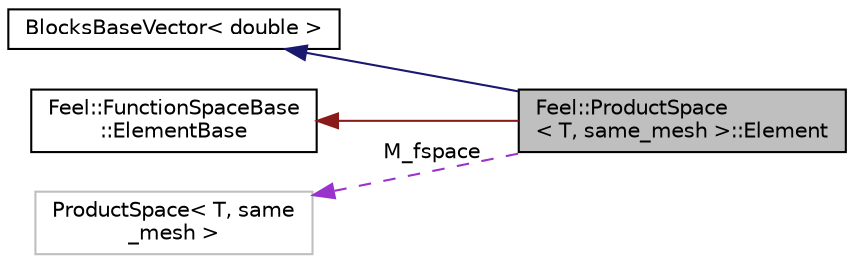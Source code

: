 digraph "Feel::ProductSpace&lt; T, same_mesh &gt;::Element"
{
 // LATEX_PDF_SIZE
  edge [fontname="Helvetica",fontsize="10",labelfontname="Helvetica",labelfontsize="10"];
  node [fontname="Helvetica",fontsize="10",shape=record];
  rankdir="LR";
  Node1 [label="Feel::ProductSpace\l\< T, same_mesh \>::Element",height=0.2,width=0.4,color="black", fillcolor="grey75", style="filled", fontcolor="black",tooltip=" "];
  Node2 -> Node1 [dir="back",color="midnightblue",fontsize="10",style="solid",fontname="Helvetica"];
  Node2 [label="BlocksBaseVector\< double \>",height=0.2,width=0.4,color="black", fillcolor="white", style="filled",URL="$classBlocksBaseVector.html",tooltip=" "];
  Node3 -> Node1 [dir="back",color="firebrick4",fontsize="10",style="solid",fontname="Helvetica"];
  Node3 [label="Feel::FunctionSpaceBase\l::ElementBase",height=0.2,width=0.4,color="black", fillcolor="white", style="filled",URL="$classFeel_1_1FunctionSpaceBase_1_1ElementBase.html",tooltip=" "];
  Node4 -> Node1 [dir="back",color="darkorchid3",fontsize="10",style="dashed",label=" M_fspace" ,fontname="Helvetica"];
  Node4 [label="ProductSpace\< T, same\l_mesh \>",height=0.2,width=0.4,color="grey75", fillcolor="white", style="filled",tooltip=" "];
}
